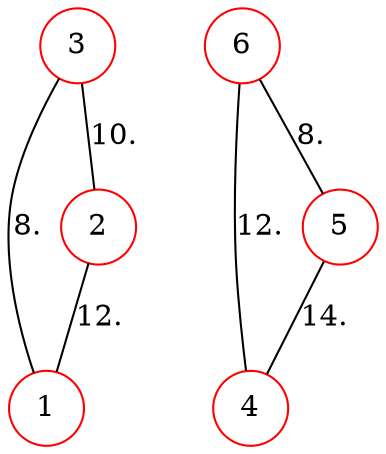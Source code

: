 graph G {
  1 [shape=circle, color="#FF0000", label="1", ];
  2 [shape=circle, color="#FF0000", label="2", ];
  3 [shape=circle, color="#FF0000", label="3", ];
  4 [shape=circle, color="#FF0000", label="4", ];
  5 [shape=circle, color="#FF0000", label="5", ];
  6 [shape=circle, color="#FF0000", label="6", ];
  
  
  2 -- 1 [label="12.", ];
  3 -- 1 [label="8.", ];
  3 -- 2 [label="10.", ];
  5 -- 4 [label="14.", ];
  6 -- 4 [label="12.", ];
  6 -- 5 [label="8.", ];
  
  }